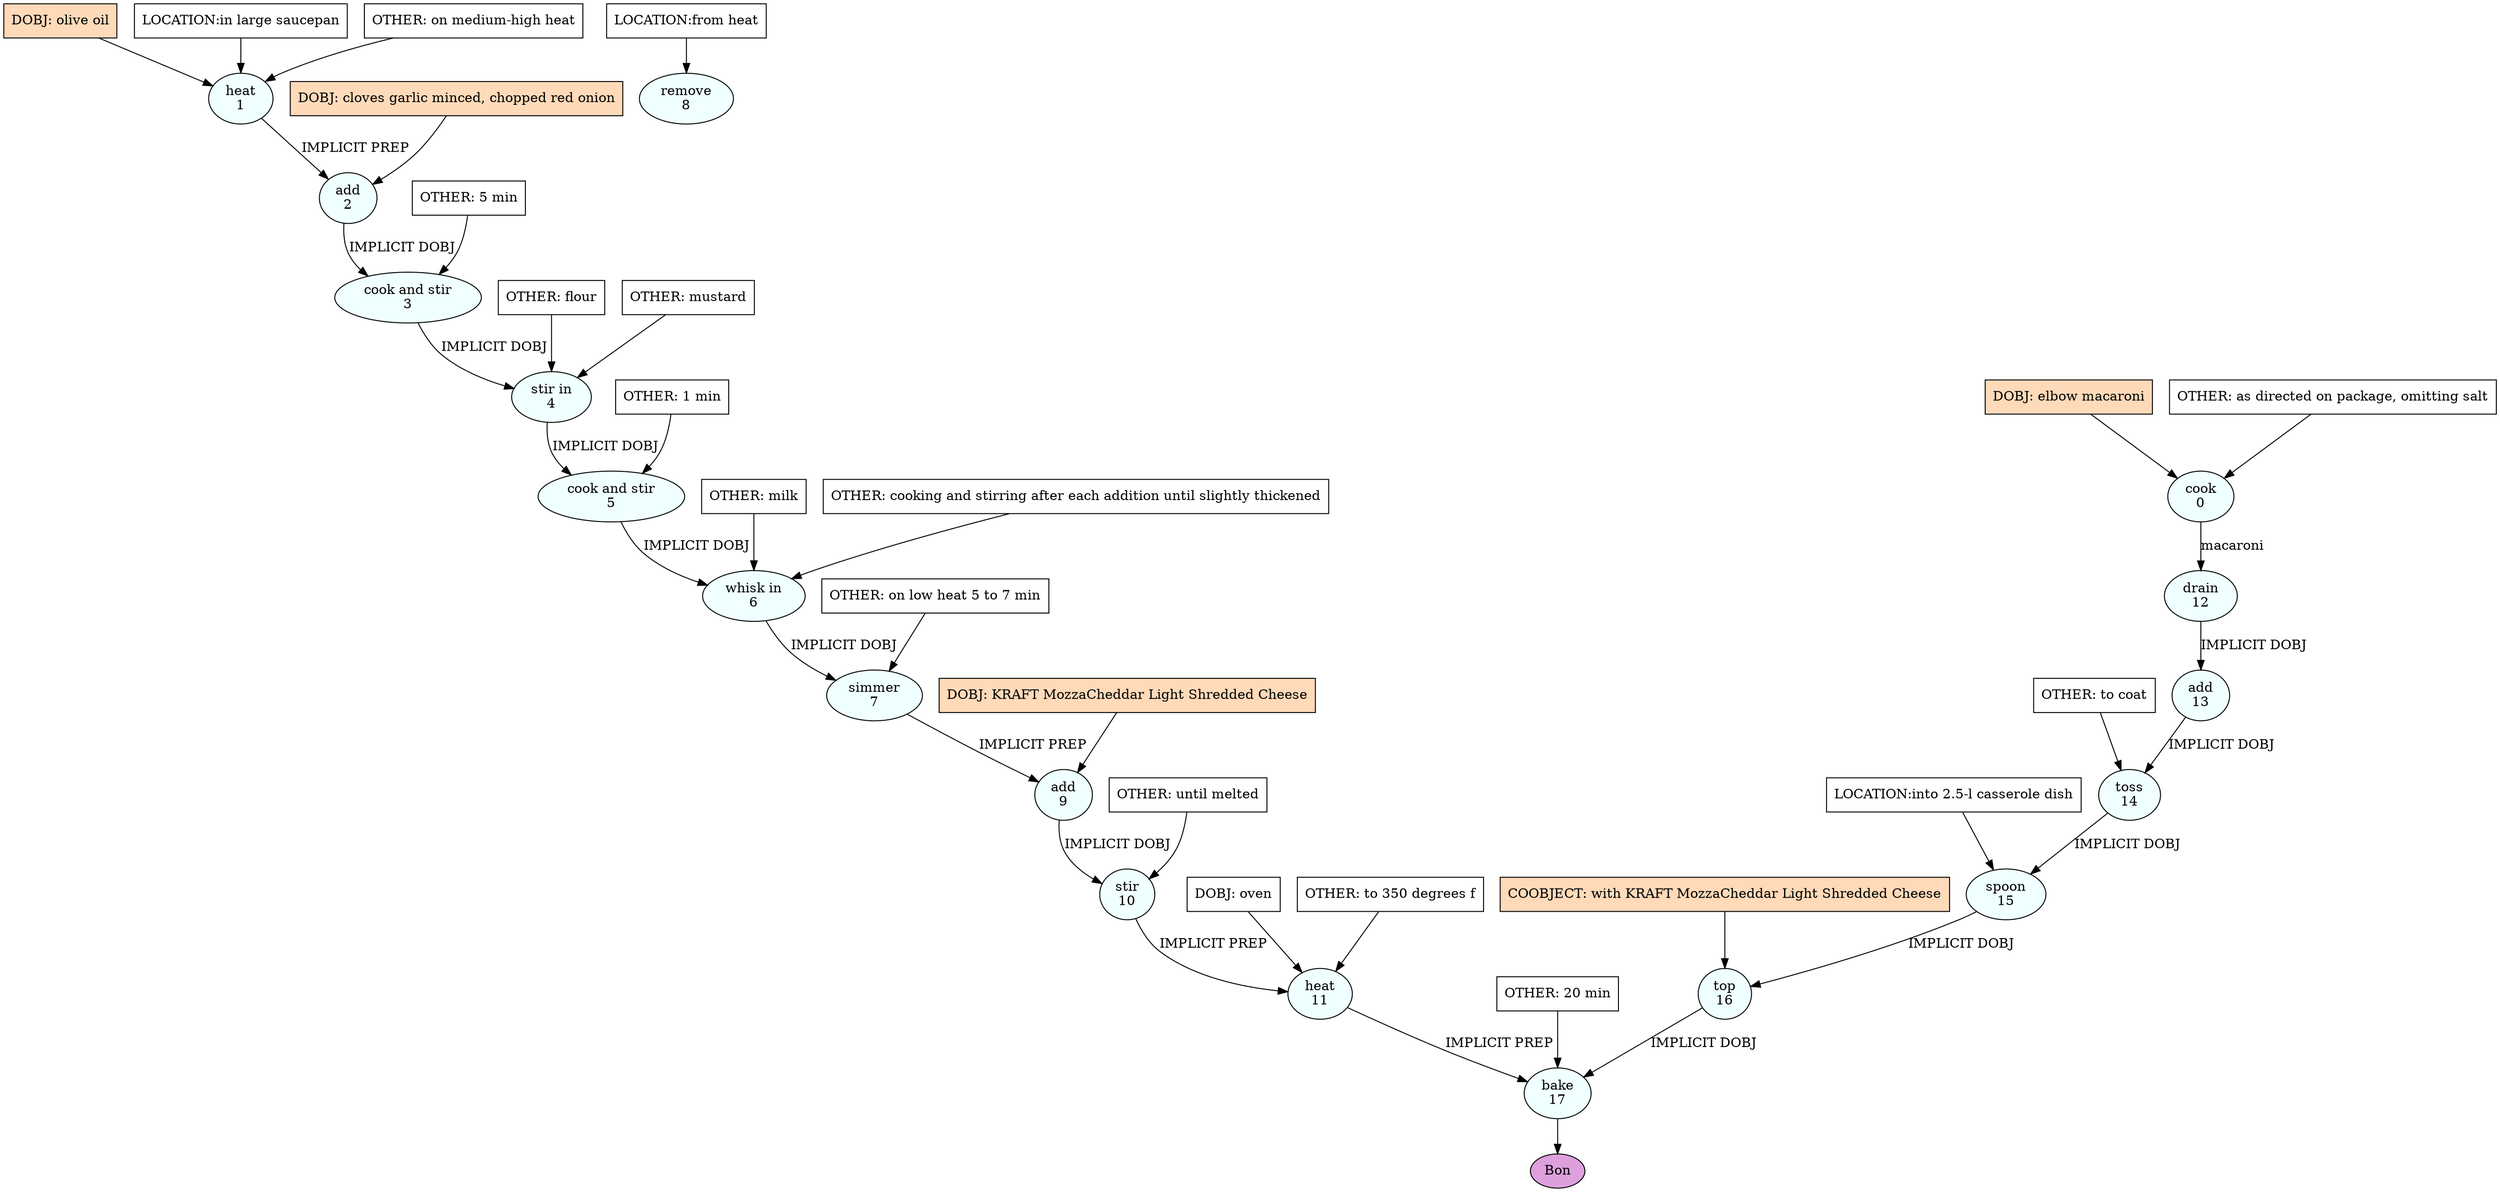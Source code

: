 digraph recipe {
E0[label="cook
0", shape=oval, style=filled, fillcolor=azure]
E1[label="heat
1", shape=oval, style=filled, fillcolor=azure]
E2[label="add
2", shape=oval, style=filled, fillcolor=azure]
E3[label="cook and stir
3", shape=oval, style=filled, fillcolor=azure]
E4[label="stir in
4", shape=oval, style=filled, fillcolor=azure]
E5[label="cook and stir
5", shape=oval, style=filled, fillcolor=azure]
E6[label="whisk in
6", shape=oval, style=filled, fillcolor=azure]
E7[label="simmer
7", shape=oval, style=filled, fillcolor=azure]
E8[label="remove
8", shape=oval, style=filled, fillcolor=azure]
E9[label="add
9", shape=oval, style=filled, fillcolor=azure]
E10[label="stir
10", shape=oval, style=filled, fillcolor=azure]
E11[label="heat
11", shape=oval, style=filled, fillcolor=azure]
E12[label="drain
12", shape=oval, style=filled, fillcolor=azure]
E13[label="add
13", shape=oval, style=filled, fillcolor=azure]
E14[label="toss
14", shape=oval, style=filled, fillcolor=azure]
E15[label="spoon
15", shape=oval, style=filled, fillcolor=azure]
E16[label="top
16", shape=oval, style=filled, fillcolor=azure]
E17[label="bake
17", shape=oval, style=filled, fillcolor=azure]
D0[label="DOBJ: elbow macaroni", shape=box, style=filled, fillcolor=peachpuff]
D0 -> E0
O0_0[label="OTHER: as directed on package, omitting salt", shape=box, style=filled, fillcolor=white]
O0_0 -> E0
D1[label="DOBJ: olive oil", shape=box, style=filled, fillcolor=peachpuff]
D1 -> E1
P1_0[label="LOCATION:in large saucepan", shape=box, style=filled, fillcolor=white]
P1_0 -> E1
O1_0[label="OTHER: on medium-high heat", shape=box, style=filled, fillcolor=white]
O1_0 -> E1
P8_0[label="LOCATION:from heat", shape=box, style=filled, fillcolor=white]
P8_0 -> E8
D2_ing[label="DOBJ: cloves garlic minced, chopped red onion", shape=box, style=filled, fillcolor=peachpuff]
D2_ing -> E2
E1 -> E2 [label="IMPLICIT PREP"]
E2 -> E3 [label="IMPLICIT DOBJ"]
O3_0_0[label="OTHER: 5 min", shape=box, style=filled, fillcolor=white]
O3_0_0 -> E3
E3 -> E4 [label="IMPLICIT DOBJ"]
O4_0_0[label="OTHER: flour", shape=box, style=filled, fillcolor=white]
O4_0_0 -> E4
O4_1_0[label="OTHER: mustard", shape=box, style=filled, fillcolor=white]
O4_1_0 -> E4
E4 -> E5 [label="IMPLICIT DOBJ"]
O5_0_0[label="OTHER: 1 min", shape=box, style=filled, fillcolor=white]
O5_0_0 -> E5
E5 -> E6 [label="IMPLICIT DOBJ"]
O6_0_0[label="OTHER: milk", shape=box, style=filled, fillcolor=white]
O6_0_0 -> E6
O6_1_0[label="OTHER: cooking and stirring after each addition until slightly thickened", shape=box, style=filled, fillcolor=white]
O6_1_0 -> E6
E6 -> E7 [label="IMPLICIT DOBJ"]
O7_0_0[label="OTHER: on low heat 5 to 7 min", shape=box, style=filled, fillcolor=white]
O7_0_0 -> E7
D9_ing[label="DOBJ: KRAFT MozzaCheddar Light Shredded Cheese", shape=box, style=filled, fillcolor=peachpuff]
D9_ing -> E9
E7 -> E9 [label="IMPLICIT PREP"]
E9 -> E10 [label="IMPLICIT DOBJ"]
O10_0_0[label="OTHER: until melted", shape=box, style=filled, fillcolor=white]
O10_0_0 -> E10
D11_0[label="DOBJ: oven", shape=box, style=filled, fillcolor=white]
D11_0 -> E11
E10 -> E11 [label="IMPLICIT PREP"]
O11_0_0[label="OTHER: to 350 degrees f", shape=box, style=filled, fillcolor=white]
O11_0_0 -> E11
E0 -> E12 [label="macaroni"]
E12 -> E13 [label="IMPLICIT DOBJ"]
E13 -> E14 [label="IMPLICIT DOBJ"]
O14_0_0[label="OTHER: to coat", shape=box, style=filled, fillcolor=white]
O14_0_0 -> E14
E14 -> E15 [label="IMPLICIT DOBJ"]
P15_0_0[label="LOCATION:into 2.5-l casserole dish", shape=box, style=filled, fillcolor=white]
P15_0_0 -> E15
E15 -> E16 [label="IMPLICIT DOBJ"]
P16_0_ing[label="COOBJECT: with KRAFT MozzaCheddar Light Shredded Cheese", shape=box, style=filled, fillcolor=peachpuff]
P16_0_ing -> E16
E16 -> E17 [label="IMPLICIT DOBJ"]
E11 -> E17 [label="IMPLICIT PREP"]
O17_0_0[label="OTHER: 20 min", shape=box, style=filled, fillcolor=white]
O17_0_0 -> E17
EOR[label="Bon", shape=oval, style=filled, fillcolor=plum]
E17 -> EOR
}

